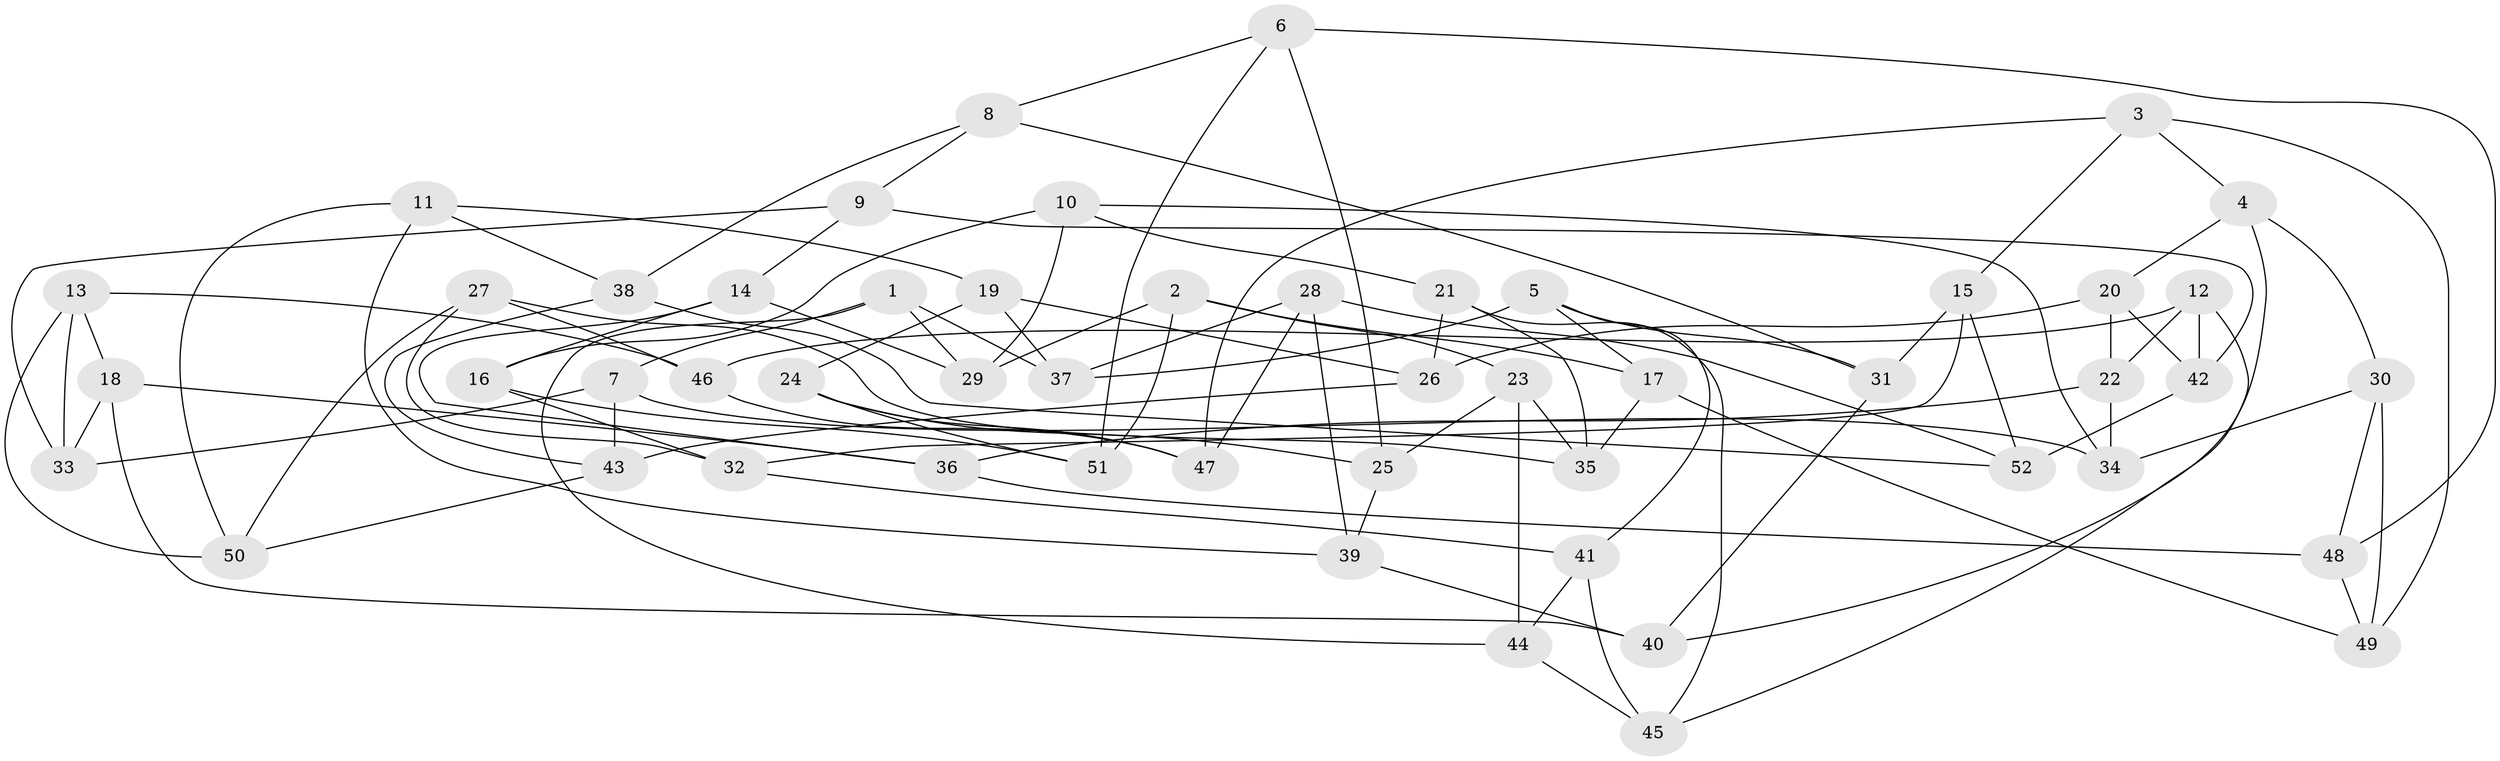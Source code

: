 // Generated by graph-tools (version 1.1) at 2025/03/03/09/25 03:03:02]
// undirected, 52 vertices, 104 edges
graph export_dot {
graph [start="1"]
  node [color=gray90,style=filled];
  1;
  2;
  3;
  4;
  5;
  6;
  7;
  8;
  9;
  10;
  11;
  12;
  13;
  14;
  15;
  16;
  17;
  18;
  19;
  20;
  21;
  22;
  23;
  24;
  25;
  26;
  27;
  28;
  29;
  30;
  31;
  32;
  33;
  34;
  35;
  36;
  37;
  38;
  39;
  40;
  41;
  42;
  43;
  44;
  45;
  46;
  47;
  48;
  49;
  50;
  51;
  52;
  1 -- 44;
  1 -- 7;
  1 -- 37;
  1 -- 29;
  2 -- 23;
  2 -- 29;
  2 -- 51;
  2 -- 17;
  3 -- 4;
  3 -- 49;
  3 -- 47;
  3 -- 15;
  4 -- 30;
  4 -- 20;
  4 -- 40;
  5 -- 41;
  5 -- 31;
  5 -- 37;
  5 -- 17;
  6 -- 51;
  6 -- 25;
  6 -- 48;
  6 -- 8;
  7 -- 34;
  7 -- 43;
  7 -- 33;
  8 -- 31;
  8 -- 9;
  8 -- 38;
  9 -- 14;
  9 -- 33;
  9 -- 42;
  10 -- 29;
  10 -- 34;
  10 -- 16;
  10 -- 21;
  11 -- 50;
  11 -- 19;
  11 -- 38;
  11 -- 39;
  12 -- 45;
  12 -- 46;
  12 -- 42;
  12 -- 22;
  13 -- 50;
  13 -- 33;
  13 -- 18;
  13 -- 46;
  14 -- 16;
  14 -- 29;
  14 -- 36;
  15 -- 52;
  15 -- 31;
  15 -- 32;
  16 -- 32;
  16 -- 51;
  17 -- 35;
  17 -- 49;
  18 -- 33;
  18 -- 36;
  18 -- 40;
  19 -- 37;
  19 -- 26;
  19 -- 24;
  20 -- 22;
  20 -- 42;
  20 -- 26;
  21 -- 35;
  21 -- 45;
  21 -- 26;
  22 -- 34;
  22 -- 36;
  23 -- 44;
  23 -- 25;
  23 -- 35;
  24 -- 25;
  24 -- 47;
  24 -- 51;
  25 -- 39;
  26 -- 43;
  27 -- 50;
  27 -- 35;
  27 -- 46;
  27 -- 32;
  28 -- 52;
  28 -- 39;
  28 -- 37;
  28 -- 47;
  30 -- 34;
  30 -- 48;
  30 -- 49;
  31 -- 40;
  32 -- 41;
  36 -- 48;
  38 -- 52;
  38 -- 43;
  39 -- 40;
  41 -- 44;
  41 -- 45;
  42 -- 52;
  43 -- 50;
  44 -- 45;
  46 -- 47;
  48 -- 49;
}
